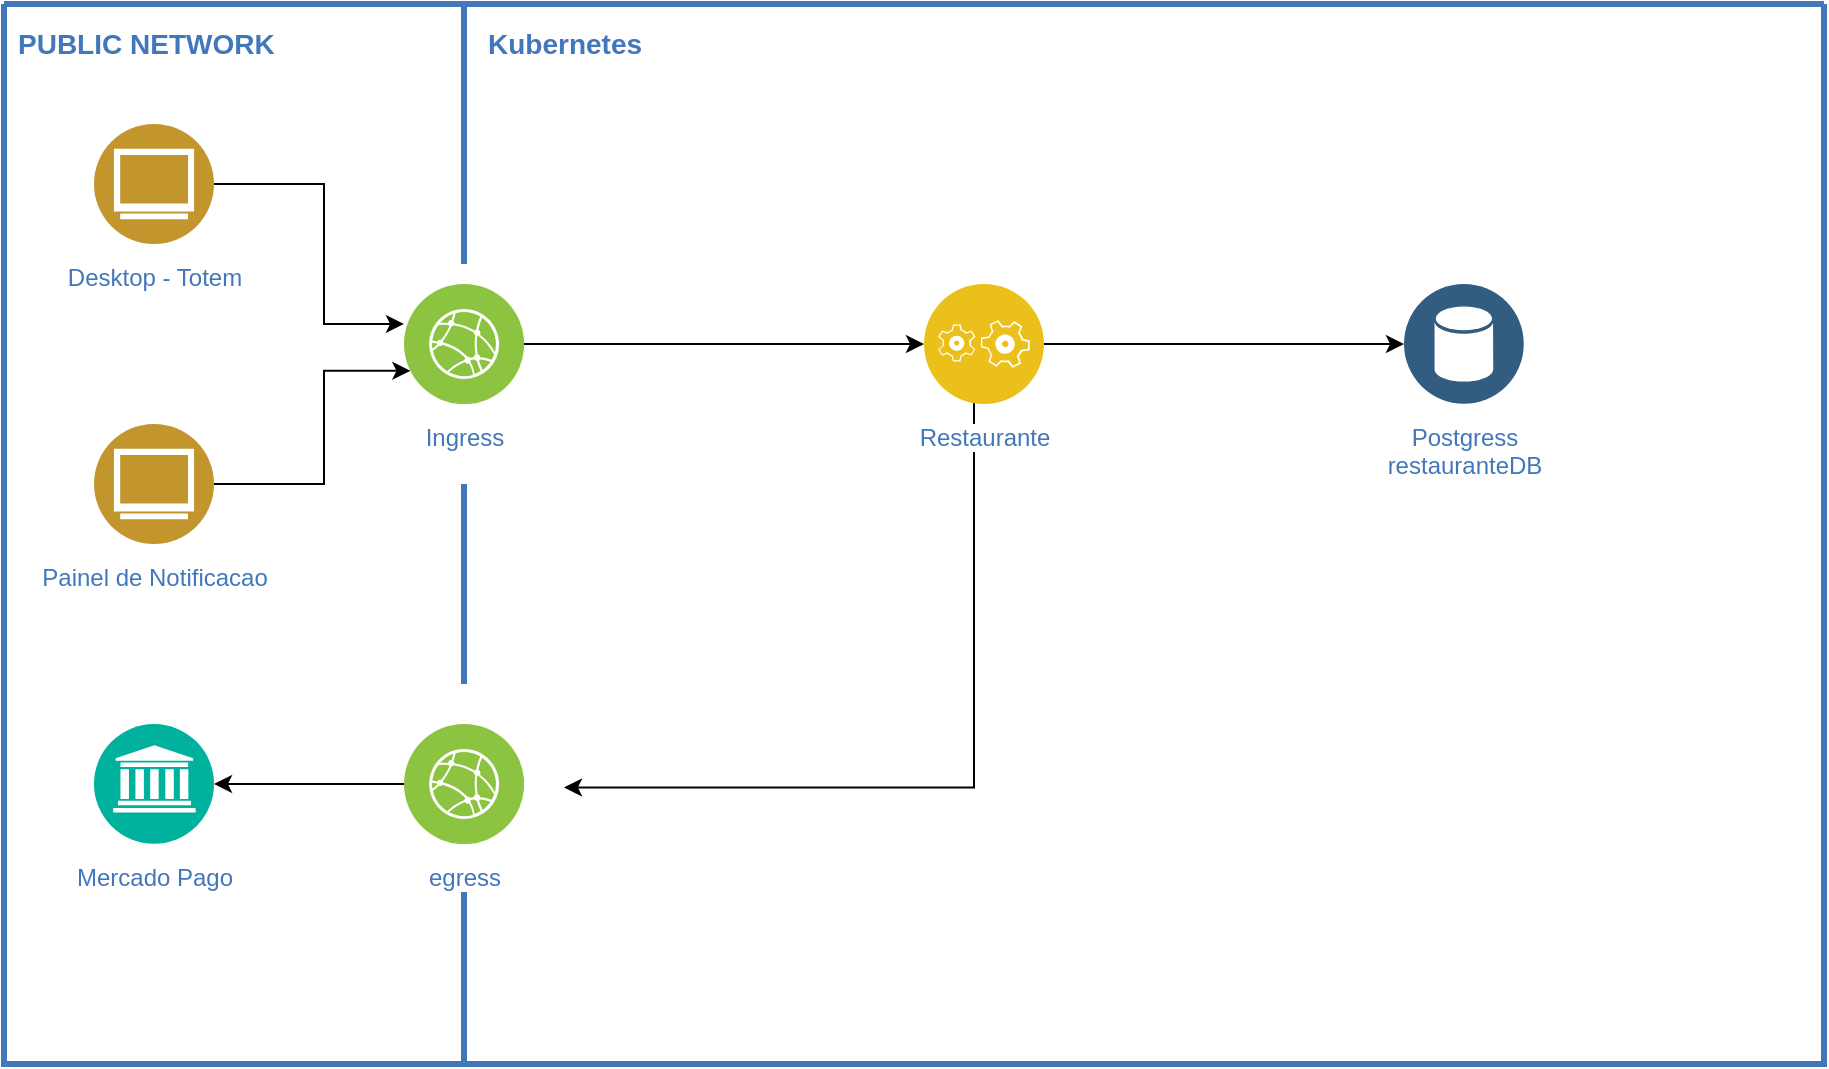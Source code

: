 <mxfile version="22.1.22" type="embed">
  <diagram id="2f404044-711c-603c-8f00-f6bb4c023d3c" name="Page-1">
    <mxGraphModel dx="2220" dy="919" grid="1" gridSize="10" guides="1" tooltips="1" connect="1" arrows="1" fold="1" page="1" pageScale="1" pageWidth="1169" pageHeight="827" background="none" math="0" shadow="0">
      <root>
        <mxCell id="0" />
        <mxCell id="1" parent="0" />
        <mxCell id="21" value="" style="swimlane;shadow=0;strokeColor=#4277BB;fillColor=#ffffff;fontColor=none;align=right;startSize=0;collapsible=0;noLabel=1;strokeWidth=3;" parent="1" vertex="1">
          <mxGeometry x="40" y="70" width="910" height="530" as="geometry" />
        </mxCell>
        <mxCell id="eKi1Htp3zTx9OKrbCJhn-68" style="edgeStyle=orthogonalEdgeStyle;rounded=0;orthogonalLoop=1;jettySize=auto;html=1;entryX=0;entryY=0.5;entryDx=0;entryDy=0;" parent="21" source="5" target="eKi1Htp3zTx9OKrbCJhn-67" edge="1">
          <mxGeometry relative="1" as="geometry" />
        </mxCell>
        <mxCell id="5" value="Ingress" style="aspect=fixed;perimeter=ellipsePerimeter;html=1;align=center;shadow=0;dashed=0;image;image=img/lib/ibm/infrastructure/edge_services.svg;strokeColor=#FF0000;fillColor=#FFFF66;gradientColor=none;fontColor=#4277BB;labelBackgroundColor=#ffffff;spacingTop=3;" parent="21" vertex="1">
          <mxGeometry x="200" y="140" width="60" height="60" as="geometry" />
        </mxCell>
        <mxCell id="22" value="PUBLIC NETWORK" style="text;html=1;align=left;verticalAlign=middle;fontColor=#4277BB;shadow=0;dashed=0;strokeColor=none;fillColor=none;labelBackgroundColor=none;fontStyle=1;fontSize=14;spacingLeft=5;" parent="21" vertex="1">
          <mxGeometry y="10" width="150" height="20" as="geometry" />
        </mxCell>
        <mxCell id="43" value="" style="line;strokeWidth=3;direction=south;html=1;shadow=0;labelBackgroundColor=none;fillColor=none;gradientColor=none;fontSize=12;fontColor=#4277BB;align=right;strokeColor=#4277BB;" parent="21" vertex="1">
          <mxGeometry x="225" width="10" height="130" as="geometry" />
        </mxCell>
        <mxCell id="44" value="" style="line;strokeWidth=3;direction=south;html=1;shadow=0;labelBackgroundColor=none;fillColor=none;gradientColor=none;fontSize=12;fontColor=#4277BB;align=right;strokeColor=#4277BB;" parent="21" vertex="1">
          <mxGeometry x="225" y="240" width="10" height="100" as="geometry" />
        </mxCell>
        <mxCell id="48" value="Kubernetes" style="text;html=1;align=left;verticalAlign=middle;fontColor=#4277BB;shadow=0;dashed=0;strokeColor=none;fillColor=none;labelBackgroundColor=none;fontStyle=1;fontSize=14;spacingLeft=5;" parent="21" vertex="1">
          <mxGeometry x="235" y="10" width="150" height="20" as="geometry" />
        </mxCell>
        <mxCell id="eKi1Htp3zTx9OKrbCJhn-66" style="edgeStyle=orthogonalEdgeStyle;rounded=0;orthogonalLoop=1;jettySize=auto;html=1;entryX=0;entryY=0.333;entryDx=0;entryDy=0;entryPerimeter=0;" parent="21" source="eKi1Htp3zTx9OKrbCJhn-65" target="5" edge="1">
          <mxGeometry relative="1" as="geometry">
            <Array as="points">
              <mxPoint x="160" y="90" />
              <mxPoint x="160" y="160" />
            </Array>
          </mxGeometry>
        </mxCell>
        <mxCell id="eKi1Htp3zTx9OKrbCJhn-65" value="Desktop - Totem" style="image;aspect=fixed;perimeter=ellipsePerimeter;html=1;align=center;shadow=0;dashed=0;fontColor=#4277BB;labelBackgroundColor=default;fontSize=12;spacingTop=3;image=img/lib/ibm/users/browser.svg;" parent="21" vertex="1">
          <mxGeometry x="45" y="60" width="60" height="60" as="geometry" />
        </mxCell>
        <mxCell id="eKi1Htp3zTx9OKrbCJhn-70" style="edgeStyle=orthogonalEdgeStyle;rounded=0;orthogonalLoop=1;jettySize=auto;html=1;" parent="21" source="eKi1Htp3zTx9OKrbCJhn-67" target="eKi1Htp3zTx9OKrbCJhn-69" edge="1">
          <mxGeometry relative="1" as="geometry" />
        </mxCell>
        <mxCell id="eKi1Htp3zTx9OKrbCJhn-100" style="edgeStyle=orthogonalEdgeStyle;rounded=0;orthogonalLoop=1;jettySize=auto;html=1;entryX=1;entryY=0.5;entryDx=0;entryDy=0;" parent="21" edge="1">
          <mxGeometry relative="1" as="geometry">
            <Array as="points">
              <mxPoint x="485" y="391.71" />
            </Array>
            <mxPoint x="485" y="188.293" as="sourcePoint" />
            <mxPoint x="280" y="391.71" as="targetPoint" />
          </mxGeometry>
        </mxCell>
        <mxCell id="eKi1Htp3zTx9OKrbCJhn-67" value="Restaurante" style="image;aspect=fixed;perimeter=ellipsePerimeter;html=1;align=center;shadow=0;dashed=0;fontColor=#4277BB;labelBackgroundColor=default;fontSize=12;spacingTop=3;image=img/lib/ibm/applications/application_logic.svg;" parent="21" vertex="1">
          <mxGeometry x="460" y="140" width="60" height="60" as="geometry" />
        </mxCell>
        <mxCell id="eKi1Htp3zTx9OKrbCJhn-69" value="Postgress&lt;div&gt;restauranteDB&lt;/div&gt;" style="image;aspect=fixed;perimeter=ellipsePerimeter;html=1;align=center;shadow=0;dashed=0;fontColor=#4277BB;labelBackgroundColor=default;fontSize=12;spacingTop=3;image=img/lib/ibm/data/data_services.svg;" parent="21" vertex="1">
          <mxGeometry x="700" y="140" width="60" height="60" as="geometry" />
        </mxCell>
        <mxCell id="eKi1Htp3zTx9OKrbCJhn-94" value="Mercado Pago" style="image;aspect=fixed;perimeter=ellipsePerimeter;html=1;align=center;shadow=0;dashed=0;fontColor=#4277BB;labelBackgroundColor=default;fontSize=12;spacingTop=3;image=img/lib/ibm/management/information_governance.svg;" parent="21" vertex="1">
          <mxGeometry x="45" y="360" width="60" height="60" as="geometry" />
        </mxCell>
        <mxCell id="eKi1Htp3zTx9OKrbCJhn-98" value="" style="line;strokeWidth=3;direction=south;html=1;shadow=0;labelBackgroundColor=none;fillColor=none;gradientColor=none;fontSize=12;fontColor=#4277BB;align=right;strokeColor=#4277BB;" parent="21" vertex="1">
          <mxGeometry x="225" y="430" width="10" height="100" as="geometry" />
        </mxCell>
        <mxCell id="eKi1Htp3zTx9OKrbCJhn-101" style="edgeStyle=orthogonalEdgeStyle;rounded=0;orthogonalLoop=1;jettySize=auto;html=1;" parent="21" source="eKi1Htp3zTx9OKrbCJhn-99" target="eKi1Htp3zTx9OKrbCJhn-94" edge="1">
          <mxGeometry relative="1" as="geometry" />
        </mxCell>
        <mxCell id="eKi1Htp3zTx9OKrbCJhn-99" value="egress" style="aspect=fixed;perimeter=ellipsePerimeter;html=1;align=center;shadow=0;dashed=0;image;image=img/lib/ibm/infrastructure/edge_services.svg;strokeColor=#FF0000;fillColor=#FFFF66;gradientColor=none;fontColor=#4277BB;labelBackgroundColor=#ffffff;spacingTop=3;" parent="21" vertex="1">
          <mxGeometry x="200" y="360" width="60" height="60" as="geometry" />
        </mxCell>
        <mxCell id="eKi1Htp3zTx9OKrbCJhn-103" style="edgeStyle=orthogonalEdgeStyle;rounded=0;orthogonalLoop=1;jettySize=auto;html=1;entryX=0;entryY=0.75;entryDx=0;entryDy=0;" parent="21" source="eKi1Htp3zTx9OKrbCJhn-102" target="5" edge="1">
          <mxGeometry relative="1" as="geometry">
            <Array as="points">
              <mxPoint x="160" y="240" />
              <mxPoint x="160" y="183" />
            </Array>
          </mxGeometry>
        </mxCell>
        <mxCell id="eKi1Htp3zTx9OKrbCJhn-102" value="Painel de Notificacao" style="image;aspect=fixed;perimeter=ellipsePerimeter;html=1;align=center;shadow=0;dashed=0;fontColor=#4277BB;labelBackgroundColor=default;fontSize=12;spacingTop=3;image=img/lib/ibm/users/browser.svg;" parent="21" vertex="1">
          <mxGeometry x="45" y="210" width="60" height="60" as="geometry" />
        </mxCell>
      </root>
    </mxGraphModel>
  </diagram>
</mxfile>
